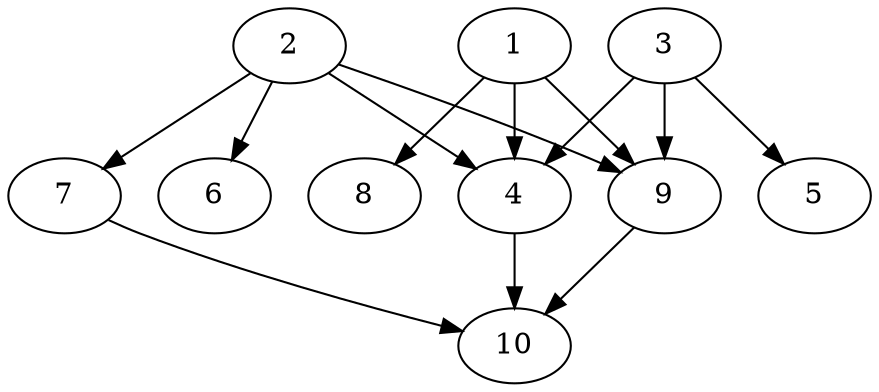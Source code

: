 // DAG automatically generated by daggen at Thu Oct  3 13:58:04 2019
// ./daggen --dot -n 10 --ccr 0.5 --fat 0.9 --regular 0.5 --density 0.7 --mindata 5242880 --maxdata 52428800 
digraph G {
  1 [size="86847488", alpha="0.15", expect_size="43423744"] 
  1 -> 4 [size ="43423744"]
  1 -> 8 [size ="43423744"]
  1 -> 9 [size ="43423744"]
  2 [size="97964032", alpha="0.14", expect_size="48982016"] 
  2 -> 4 [size ="48982016"]
  2 -> 6 [size ="48982016"]
  2 -> 7 [size ="48982016"]
  2 -> 9 [size ="48982016"]
  3 [size="62214144", alpha="0.05", expect_size="31107072"] 
  3 -> 4 [size ="31107072"]
  3 -> 5 [size ="31107072"]
  3 -> 9 [size ="31107072"]
  4 [size="94957568", alpha="0.11", expect_size="47478784"] 
  4 -> 10 [size ="47478784"]
  5 [size="14327808", alpha="0.15", expect_size="7163904"] 
  6 [size="40026112", alpha="0.03", expect_size="20013056"] 
  7 [size="91465728", alpha="0.11", expect_size="45732864"] 
  7 -> 10 [size ="45732864"]
  8 [size="97427456", alpha="0.19", expect_size="48713728"] 
  9 [size="43929600", alpha="0.19", expect_size="21964800"] 
  9 -> 10 [size ="21964800"]
  10 [size="48056320", alpha="0.06", expect_size="24028160"] 
}
